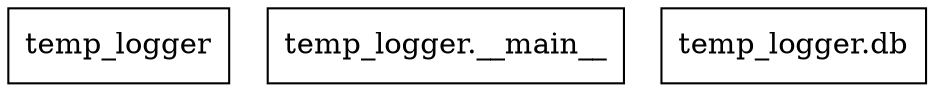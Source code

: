 digraph "packages" {
rankdir=BT
charset="utf-8"
"temp_logger" [color="black", label=<temp_logger>, shape="box", style="solid"];
"temp_logger.__main__" [color="black", label=<temp_logger.__main__>, shape="box", style="solid"];
"temp_logger.db" [color="black", label=<temp_logger.db>, shape="box", style="solid"];
}
